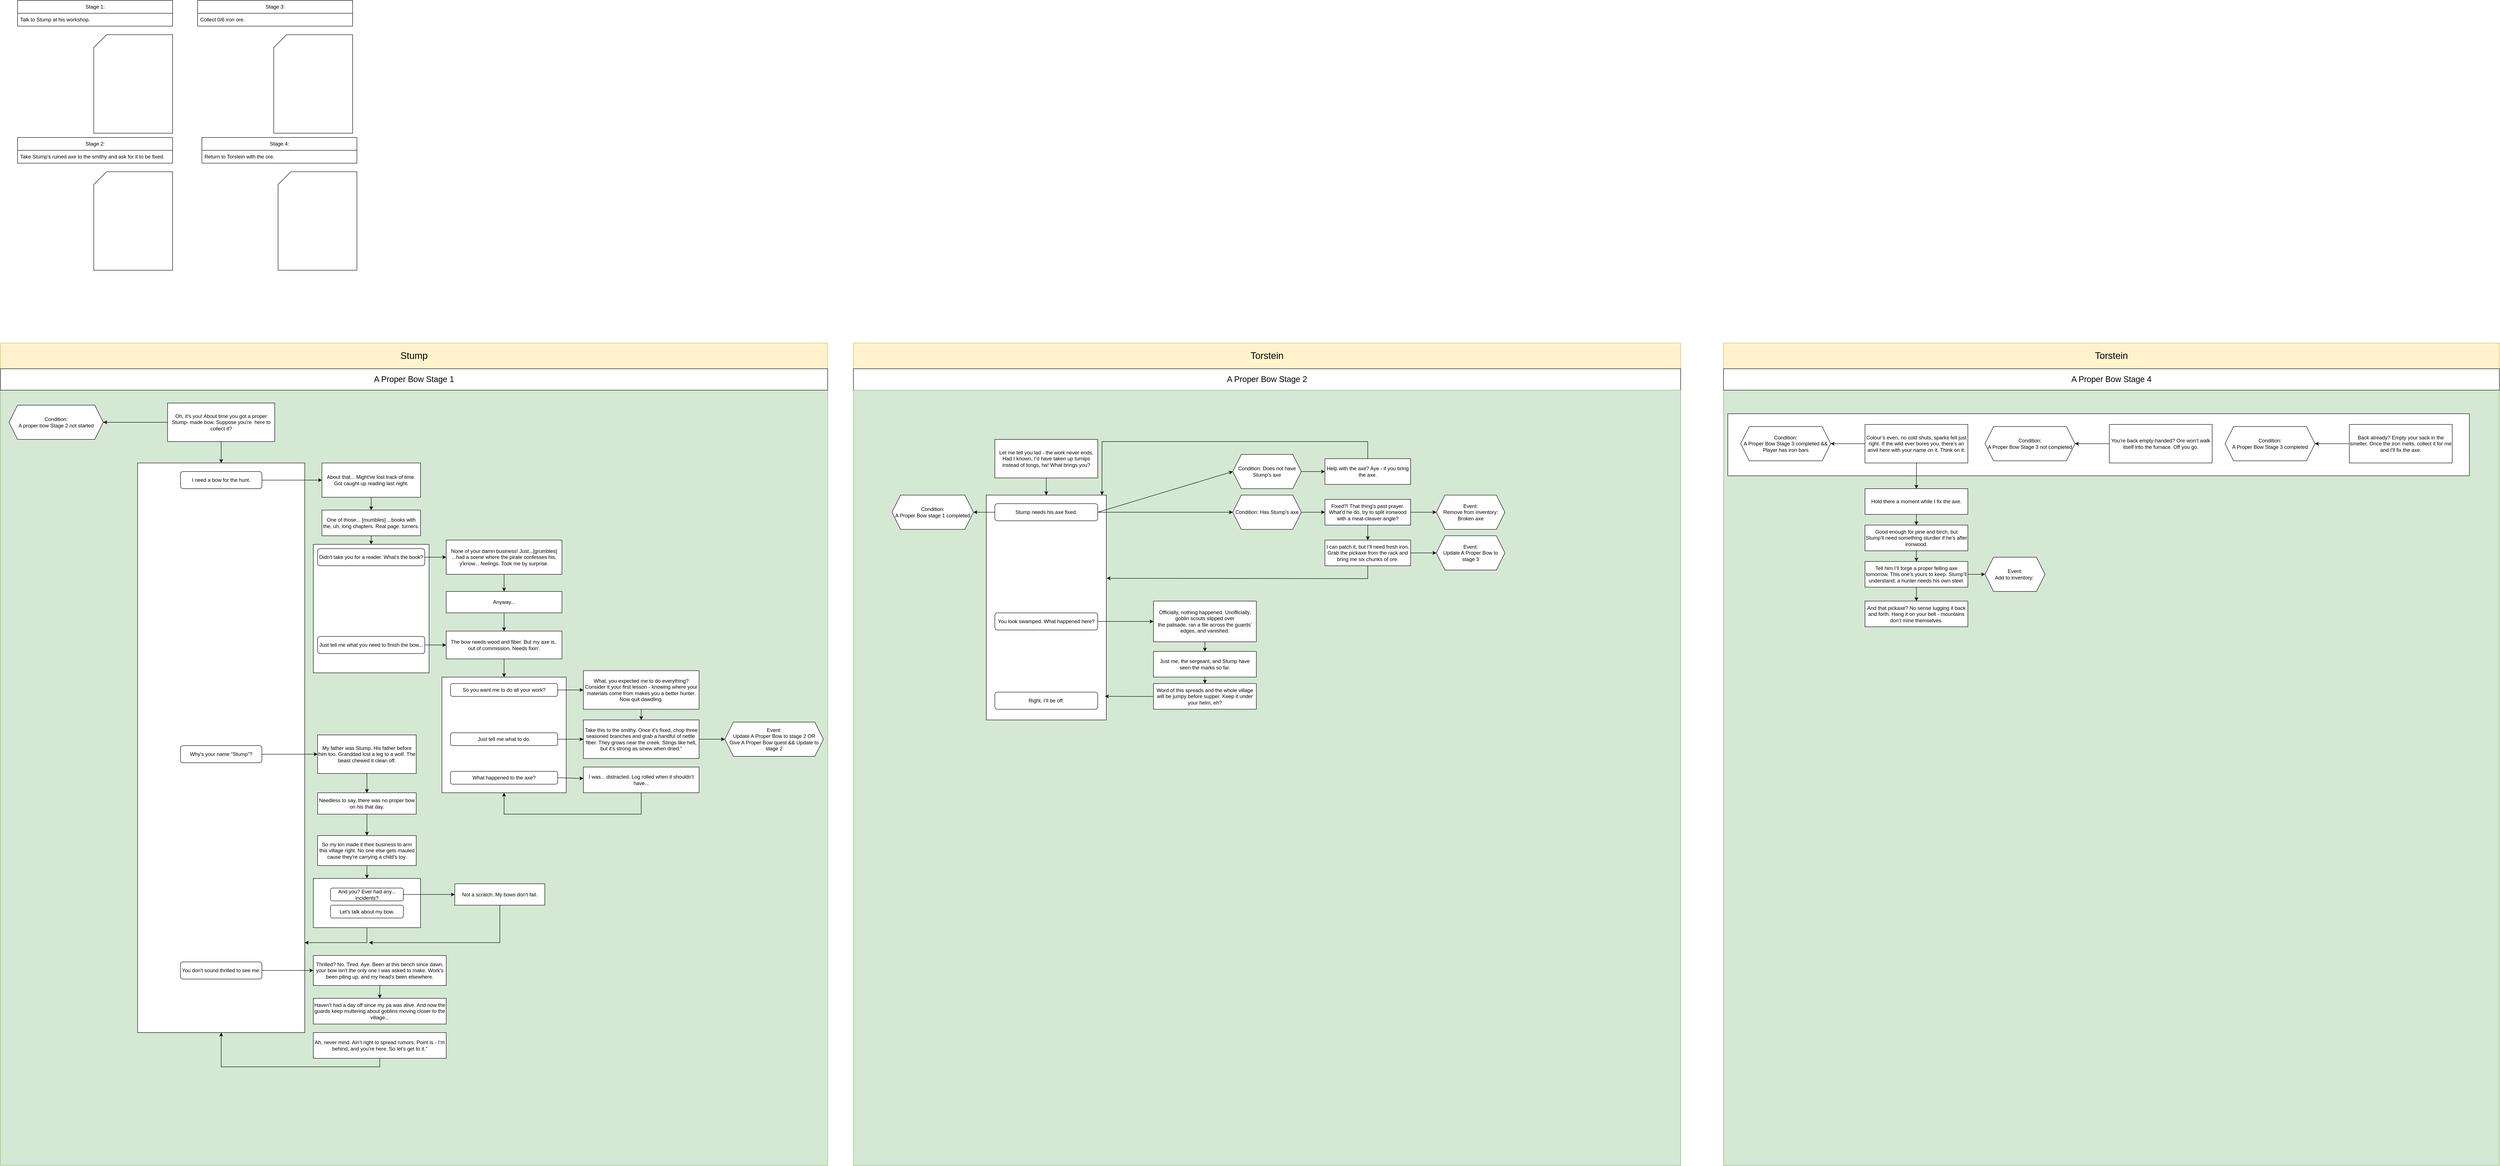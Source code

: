 <mxfile version="28.0.4">
  <diagram name="Page-1" id="BGpyeeIe_iE8LkdZI5Qv">
    <mxGraphModel dx="2887" dy="2403" grid="1" gridSize="10" guides="1" tooltips="1" connect="1" arrows="1" fold="1" page="1" pageScale="1" pageWidth="850" pageHeight="1100" math="0" shadow="0">
      <root>
        <mxCell id="0" />
        <mxCell id="1" parent="0" />
        <mxCell id="VnkiPzDCxWVtJs6Gqvt7-156" value="" style="rounded=0;whiteSpace=wrap;html=1;fillColor=#d5e8d4;strokeColor=#82b366;" vertex="1" parent="1">
          <mxGeometry x="3780" y="250" width="1810" height="1810" as="geometry" />
        </mxCell>
        <mxCell id="VnkiPzDCxWVtJs6Gqvt7-73" value="" style="rounded=0;whiteSpace=wrap;html=1;fillColor=#d5e8d4;strokeColor=#82b366;" vertex="1" parent="1">
          <mxGeometry x="-240" y="250" width="1930" height="1810" as="geometry" />
        </mxCell>
        <mxCell id="VnkiPzDCxWVtJs6Gqvt7-1" value="&lt;font style=&quot;font-size: 22px;&quot;&gt;Stump&lt;/font&gt;" style="rounded=0;whiteSpace=wrap;html=1;fillColor=#fff2cc;strokeColor=#d6b656;" vertex="1" parent="1">
          <mxGeometry x="-240" y="140" width="1930" height="60" as="geometry" />
        </mxCell>
        <mxCell id="VnkiPzDCxWVtJs6Gqvt7-2" value="Oh, it&#39;s you! About time you got a proper Stump- made bow. Suppose you&#39;re&amp;nbsp; here to collect it?" style="rounded=0;whiteSpace=wrap;html=1;" vertex="1" parent="1">
          <mxGeometry x="150" y="280" width="250" height="90" as="geometry" />
        </mxCell>
        <mxCell id="VnkiPzDCxWVtJs6Gqvt7-3" value="" style="rounded=0;whiteSpace=wrap;html=1;" vertex="1" parent="1">
          <mxGeometry x="80" y="420" width="390" height="1330" as="geometry" />
        </mxCell>
        <mxCell id="VnkiPzDCxWVtJs6Gqvt7-191" value="" style="rounded=0;whiteSpace=wrap;html=1;" vertex="1" parent="1">
          <mxGeometry x="3790" y="305" width="1730" height="145" as="geometry" />
        </mxCell>
        <mxCell id="VnkiPzDCxWVtJs6Gqvt7-4" value="" style="endArrow=classic;html=1;rounded=0;exitX=0.5;exitY=1;exitDx=0;exitDy=0;entryX=0.5;entryY=0;entryDx=0;entryDy=0;" edge="1" parent="1" source="VnkiPzDCxWVtJs6Gqvt7-2" target="VnkiPzDCxWVtJs6Gqvt7-3">
          <mxGeometry width="50" height="50" relative="1" as="geometry">
            <mxPoint x="120" y="410" as="sourcePoint" />
            <mxPoint x="170" y="360" as="targetPoint" />
          </mxGeometry>
        </mxCell>
        <mxCell id="VnkiPzDCxWVtJs6Gqvt7-6" value="I need a bow for the hunt." style="rounded=1;whiteSpace=wrap;html=1;" vertex="1" parent="1">
          <mxGeometry x="180" y="440" width="190" height="40" as="geometry" />
        </mxCell>
        <mxCell id="VnkiPzDCxWVtJs6Gqvt7-7" value="Why&#39;s your name &quot;Stump&quot;?" style="rounded=1;whiteSpace=wrap;html=1;" vertex="1" parent="1">
          <mxGeometry x="180" y="1080" width="190" height="40" as="geometry" />
        </mxCell>
        <mxCell id="VnkiPzDCxWVtJs6Gqvt7-8" value="You don&#39;t sound thrilled to see me." style="rounded=1;whiteSpace=wrap;html=1;" vertex="1" parent="1">
          <mxGeometry x="180" y="1585" width="190" height="40" as="geometry" />
        </mxCell>
        <mxCell id="VnkiPzDCxWVtJs6Gqvt7-9" value="" style="endArrow=classic;html=1;rounded=0;exitX=1;exitY=0.5;exitDx=0;exitDy=0;entryX=0;entryY=0.5;entryDx=0;entryDy=0;" edge="1" parent="1" source="VnkiPzDCxWVtJs6Gqvt7-7" target="VnkiPzDCxWVtJs6Gqvt7-10">
          <mxGeometry width="50" height="50" relative="1" as="geometry">
            <mxPoint x="380" y="1100" as="sourcePoint" />
            <mxPoint x="360" y="1275" as="targetPoint" />
          </mxGeometry>
        </mxCell>
        <mxCell id="VnkiPzDCxWVtJs6Gqvt7-10" value="My father was Stump. His father before him too. Granddad lost a leg to a wolf. The beast chewed it clean off." style="rounded=0;whiteSpace=wrap;html=1;" vertex="1" parent="1">
          <mxGeometry x="500" y="1055" width="230" height="90" as="geometry" />
        </mxCell>
        <mxCell id="VnkiPzDCxWVtJs6Gqvt7-11" value="" style="endArrow=classic;html=1;rounded=0;exitX=0.5;exitY=1;exitDx=0;exitDy=0;entryX=0.5;entryY=0;entryDx=0;entryDy=0;" edge="1" parent="1" source="VnkiPzDCxWVtJs6Gqvt7-10" target="VnkiPzDCxWVtJs6Gqvt7-12">
          <mxGeometry width="50" height="50" relative="1" as="geometry">
            <mxPoint x="475" y="1320" as="sourcePoint" />
            <mxPoint x="465" y="1200" as="targetPoint" />
          </mxGeometry>
        </mxCell>
        <mxCell id="VnkiPzDCxWVtJs6Gqvt7-12" value="Needless to say, there was no proper bow on his that day. " style="rounded=0;whiteSpace=wrap;html=1;" vertex="1" parent="1">
          <mxGeometry x="500" y="1190" width="230" height="50" as="geometry" />
        </mxCell>
        <mxCell id="VnkiPzDCxWVtJs6Gqvt7-14" value="" style="endArrow=classic;html=1;rounded=0;exitX=0.5;exitY=1;exitDx=0;exitDy=0;entryX=0.5;entryY=0;entryDx=0;entryDy=0;" edge="1" target="VnkiPzDCxWVtJs6Gqvt7-15" parent="1" source="VnkiPzDCxWVtJs6Gqvt7-12">
          <mxGeometry width="50" height="50" relative="1" as="geometry">
            <mxPoint x="465" y="1260" as="sourcePoint" />
            <mxPoint x="465" y="1305" as="targetPoint" />
          </mxGeometry>
        </mxCell>
        <mxCell id="VnkiPzDCxWVtJs6Gqvt7-15" value="So my kin made it their business to arm this village right. No one else gets mauled cause they&#39;re carrying a child&#39;s toy. " style="rounded=0;whiteSpace=wrap;html=1;" vertex="1" parent="1">
          <mxGeometry x="500" y="1290" width="230" height="70" as="geometry" />
        </mxCell>
        <mxCell id="VnkiPzDCxWVtJs6Gqvt7-16" value="" style="endArrow=classic;html=1;rounded=0;exitX=0.5;exitY=1;exitDx=0;exitDy=0;" edge="1" parent="1" source="VnkiPzDCxWVtJs6Gqvt7-15" target="VnkiPzDCxWVtJs6Gqvt7-17">
          <mxGeometry width="50" height="50" relative="1" as="geometry">
            <mxPoint x="610" y="1300" as="sourcePoint" />
            <mxPoint x="660" y="1295" as="targetPoint" />
          </mxGeometry>
        </mxCell>
        <mxCell id="VnkiPzDCxWVtJs6Gqvt7-17" value="" style="rounded=0;whiteSpace=wrap;html=1;" vertex="1" parent="1">
          <mxGeometry x="490" y="1390" width="250" height="115" as="geometry" />
        </mxCell>
        <mxCell id="VnkiPzDCxWVtJs6Gqvt7-18" value="And you? Ever had any... incidents?" style="rounded=1;whiteSpace=wrap;html=1;" vertex="1" parent="1">
          <mxGeometry x="530" y="1412.5" width="170" height="30" as="geometry" />
        </mxCell>
        <mxCell id="VnkiPzDCxWVtJs6Gqvt7-19" value="Let&#39;s talk about my bow." style="rounded=1;whiteSpace=wrap;html=1;" vertex="1" parent="1">
          <mxGeometry x="530" y="1452.5" width="170" height="30" as="geometry" />
        </mxCell>
        <mxCell id="VnkiPzDCxWVtJs6Gqvt7-21" value="" style="endArrow=classic;html=1;rounded=0;exitX=1;exitY=0.5;exitDx=0;exitDy=0;" edge="1" parent="1" source="VnkiPzDCxWVtJs6Gqvt7-18" target="VnkiPzDCxWVtJs6Gqvt7-22">
          <mxGeometry width="50" height="50" relative="1" as="geometry">
            <mxPoint x="1050" y="1290" as="sourcePoint" />
            <mxPoint x="960" y="1275" as="targetPoint" />
          </mxGeometry>
        </mxCell>
        <mxCell id="VnkiPzDCxWVtJs6Gqvt7-22" value="Not a scratch. My bows don&#39;t fail. " style="rounded=0;whiteSpace=wrap;html=1;" vertex="1" parent="1">
          <mxGeometry x="820" y="1402.5" width="210" height="50" as="geometry" />
        </mxCell>
        <mxCell id="VnkiPzDCxWVtJs6Gqvt7-23" value="" style="endArrow=classic;html=1;rounded=0;exitX=0.5;exitY=1;exitDx=0;exitDy=0;" edge="1" parent="1" source="VnkiPzDCxWVtJs6Gqvt7-22">
          <mxGeometry width="50" height="50" relative="1" as="geometry">
            <mxPoint x="1130" y="1545" as="sourcePoint" />
            <mxPoint x="620" y="1540" as="targetPoint" />
            <Array as="points">
              <mxPoint x="925" y="1540" />
            </Array>
          </mxGeometry>
        </mxCell>
        <mxCell id="VnkiPzDCxWVtJs6Gqvt7-25" value="" style="endArrow=classic;html=1;rounded=0;exitX=1;exitY=0.5;exitDx=0;exitDy=0;" edge="1" parent="1" source="VnkiPzDCxWVtJs6Gqvt7-6" target="VnkiPzDCxWVtJs6Gqvt7-27">
          <mxGeometry width="50" height="50" relative="1" as="geometry">
            <mxPoint x="640" y="420" as="sourcePoint" />
            <mxPoint x="550" y="460" as="targetPoint" />
          </mxGeometry>
        </mxCell>
        <mxCell id="VnkiPzDCxWVtJs6Gqvt7-27" value="About that... Might&#39;ve lost track of time. Got caught up reading last night." style="rounded=0;whiteSpace=wrap;html=1;" vertex="1" parent="1">
          <mxGeometry x="510" y="420" width="230" height="80" as="geometry" />
        </mxCell>
        <mxCell id="VnkiPzDCxWVtJs6Gqvt7-28" value="" style="endArrow=classic;html=1;rounded=0;exitX=0.5;exitY=1;exitDx=0;exitDy=0;" edge="1" parent="1" source="VnkiPzDCxWVtJs6Gqvt7-27" target="VnkiPzDCxWVtJs6Gqvt7-29">
          <mxGeometry width="50" height="50" relative="1" as="geometry">
            <mxPoint x="720" y="500" as="sourcePoint" />
            <mxPoint x="770" y="450" as="targetPoint" />
          </mxGeometry>
        </mxCell>
        <mxCell id="VnkiPzDCxWVtJs6Gqvt7-29" value="One of those... [mumbles] ...books with the, uh, long chapters. Real page. turners." style="rounded=0;whiteSpace=wrap;html=1;" vertex="1" parent="1">
          <mxGeometry x="510" y="530" width="230" height="60" as="geometry" />
        </mxCell>
        <mxCell id="VnkiPzDCxWVtJs6Gqvt7-31" value="" style="endArrow=classic;html=1;rounded=0;exitX=0.5;exitY=1;exitDx=0;exitDy=0;entryX=0.5;entryY=0;entryDx=0;entryDy=0;" edge="1" parent="1" source="VnkiPzDCxWVtJs6Gqvt7-29" target="VnkiPzDCxWVtJs6Gqvt7-32">
          <mxGeometry width="50" height="50" relative="1" as="geometry">
            <mxPoint x="780" y="560" as="sourcePoint" />
            <mxPoint x="625" y="630" as="targetPoint" />
          </mxGeometry>
        </mxCell>
        <mxCell id="VnkiPzDCxWVtJs6Gqvt7-32" value="" style="rounded=0;whiteSpace=wrap;html=1;" vertex="1" parent="1">
          <mxGeometry x="490" y="610" width="270" height="300" as="geometry" />
        </mxCell>
        <mxCell id="VnkiPzDCxWVtJs6Gqvt7-35" value="Didn&#39;t take you for a reader. What&#39;s the book?" style="rounded=1;whiteSpace=wrap;html=1;" vertex="1" parent="1">
          <mxGeometry x="500" y="620" width="250" height="40" as="geometry" />
        </mxCell>
        <mxCell id="VnkiPzDCxWVtJs6Gqvt7-36" value="Just tell me what you need to finish the bow..." style="rounded=1;whiteSpace=wrap;html=1;" vertex="1" parent="1">
          <mxGeometry x="500" y="825" width="250" height="40" as="geometry" />
        </mxCell>
        <mxCell id="VnkiPzDCxWVtJs6Gqvt7-38" value="Take this to the smithy. Once it’s fixed, chop three seasoned branches and grab a handful of nettle&amp;nbsp; fiber. They grows near the creek. Stings like hell, but it’s strong as sinew when dried.&quot;" style="rounded=0;whiteSpace=wrap;html=1;" vertex="1" parent="1">
          <mxGeometry x="1120" y="1020" width="270" height="90" as="geometry" />
        </mxCell>
        <mxCell id="VnkiPzDCxWVtJs6Gqvt7-39" value="What, you expected me to do everything? Consider it your first lesson - knowing where your materials come from makes you a better hunter. Now quit dawdling." style="rounded=0;whiteSpace=wrap;html=1;" vertex="1" parent="1">
          <mxGeometry x="1120" y="905" width="270" height="90" as="geometry" />
        </mxCell>
        <mxCell id="VnkiPzDCxWVtJs6Gqvt7-40" value="" style="endArrow=classic;html=1;rounded=0;exitX=1;exitY=0.5;exitDx=0;exitDy=0;" edge="1" parent="1" source="VnkiPzDCxWVtJs6Gqvt7-35" target="VnkiPzDCxWVtJs6Gqvt7-41">
          <mxGeometry width="50" height="50" relative="1" as="geometry">
            <mxPoint x="920" y="600" as="sourcePoint" />
            <mxPoint x="850" y="640" as="targetPoint" />
          </mxGeometry>
        </mxCell>
        <mxCell id="VnkiPzDCxWVtJs6Gqvt7-41" value="None of your damn business! Just...[grumbles] ...had a scene where the pirate confesses his, y&#39;know... feelings. Took me by surprise." style="rounded=0;whiteSpace=wrap;html=1;" vertex="1" parent="1">
          <mxGeometry x="800" y="600" width="270" height="80" as="geometry" />
        </mxCell>
        <mxCell id="VnkiPzDCxWVtJs6Gqvt7-42" value="" style="endArrow=classic;html=1;rounded=0;exitX=0.5;exitY=1;exitDx=0;exitDy=0;entryX=0.5;entryY=0;entryDx=0;entryDy=0;" edge="1" parent="1" source="VnkiPzDCxWVtJs6Gqvt7-41" target="VnkiPzDCxWVtJs6Gqvt7-43">
          <mxGeometry width="50" height="50" relative="1" as="geometry">
            <mxPoint x="940" y="770" as="sourcePoint" />
            <mxPoint x="920" y="720" as="targetPoint" />
          </mxGeometry>
        </mxCell>
        <mxCell id="VnkiPzDCxWVtJs6Gqvt7-43" value="Anyway..." style="rounded=0;whiteSpace=wrap;html=1;" vertex="1" parent="1">
          <mxGeometry x="800" y="720" width="270" height="50" as="geometry" />
        </mxCell>
        <mxCell id="VnkiPzDCxWVtJs6Gqvt7-46" value="" style="endArrow=classic;html=1;rounded=0;exitX=0.5;exitY=1;exitDx=0;exitDy=0;entryX=0.5;entryY=0;entryDx=0;entryDy=0;" edge="1" parent="1" source="VnkiPzDCxWVtJs6Gqvt7-43" target="VnkiPzDCxWVtJs6Gqvt7-47">
          <mxGeometry width="50" height="50" relative="1" as="geometry">
            <mxPoint x="960" y="840" as="sourcePoint" />
            <mxPoint x="935" y="800" as="targetPoint" />
          </mxGeometry>
        </mxCell>
        <mxCell id="VnkiPzDCxWVtJs6Gqvt7-47" value="The bow needs wood and fiber. But my axe is.. out of commission. Needs fixin&#39;." style="rounded=0;whiteSpace=wrap;html=1;" vertex="1" parent="1">
          <mxGeometry x="800" y="812.5" width="270" height="65" as="geometry" />
        </mxCell>
        <mxCell id="VnkiPzDCxWVtJs6Gqvt7-48" value="" style="endArrow=classic;html=1;rounded=0;exitX=1;exitY=0.5;exitDx=0;exitDy=0;entryX=0;entryY=0.5;entryDx=0;entryDy=0;" edge="1" parent="1" source="VnkiPzDCxWVtJs6Gqvt7-36" target="VnkiPzDCxWVtJs6Gqvt7-47">
          <mxGeometry width="50" height="50" relative="1" as="geometry">
            <mxPoint x="870" y="980" as="sourcePoint" />
            <mxPoint x="920" y="930" as="targetPoint" />
          </mxGeometry>
        </mxCell>
        <mxCell id="VnkiPzDCxWVtJs6Gqvt7-53" value="" style="endArrow=classic;html=1;rounded=0;exitX=0.5;exitY=1;exitDx=0;exitDy=0;entryX=0;entryY=0.5;entryDx=0;entryDy=0;" edge="1" parent="1" source="VnkiPzDCxWVtJs6Gqvt7-47" target="VnkiPzDCxWVtJs6Gqvt7-54">
          <mxGeometry width="50" height="50" relative="1" as="geometry">
            <mxPoint x="1040" y="970" as="sourcePoint" />
            <mxPoint x="935" y="920" as="targetPoint" />
          </mxGeometry>
        </mxCell>
        <mxCell id="VnkiPzDCxWVtJs6Gqvt7-54" value="" style="rounded=0;whiteSpace=wrap;html=1;direction=south;" vertex="1" parent="1">
          <mxGeometry x="790" y="920" width="290" height="270" as="geometry" />
        </mxCell>
        <mxCell id="VnkiPzDCxWVtJs6Gqvt7-55" value="What happened to the axe?" style="rounded=1;whiteSpace=wrap;html=1;" vertex="1" parent="1">
          <mxGeometry x="810" y="1140" width="250" height="30" as="geometry" />
        </mxCell>
        <mxCell id="VnkiPzDCxWVtJs6Gqvt7-57" value="" style="endArrow=classic;html=1;rounded=0;exitX=1;exitY=0.5;exitDx=0;exitDy=0;" edge="1" parent="1" source="VnkiPzDCxWVtJs6Gqvt7-55" target="VnkiPzDCxWVtJs6Gqvt7-58">
          <mxGeometry width="50" height="50" relative="1" as="geometry">
            <mxPoint x="1140" y="970" as="sourcePoint" />
            <mxPoint x="1110" y="950" as="targetPoint" />
          </mxGeometry>
        </mxCell>
        <mxCell id="VnkiPzDCxWVtJs6Gqvt7-58" value="I was... distracted. Log rolled when it shouldn&#39;t have..." style="rounded=0;whiteSpace=wrap;html=1;" vertex="1" parent="1">
          <mxGeometry x="1120" y="1130" width="270" height="60" as="geometry" />
        </mxCell>
        <mxCell id="VnkiPzDCxWVtJs6Gqvt7-59" value="So you want me to do all your work?" style="rounded=1;whiteSpace=wrap;html=1;" vertex="1" parent="1">
          <mxGeometry x="810" y="935" width="250" height="30" as="geometry" />
        </mxCell>
        <mxCell id="VnkiPzDCxWVtJs6Gqvt7-60" value="Just tell me what to do." style="rounded=1;whiteSpace=wrap;html=1;" vertex="1" parent="1">
          <mxGeometry x="810" y="1050" width="250" height="30" as="geometry" />
        </mxCell>
        <mxCell id="VnkiPzDCxWVtJs6Gqvt7-61" value="" style="endArrow=classic;html=1;rounded=0;exitX=1;exitY=0.5;exitDx=0;exitDy=0;entryX=0;entryY=0.5;entryDx=0;entryDy=0;" edge="1" parent="1" source="VnkiPzDCxWVtJs6Gqvt7-59" target="VnkiPzDCxWVtJs6Gqvt7-39">
          <mxGeometry width="50" height="50" relative="1" as="geometry">
            <mxPoint x="1190" y="950" as="sourcePoint" />
            <mxPoint x="1120" y="933.125" as="targetPoint" />
          </mxGeometry>
        </mxCell>
        <mxCell id="VnkiPzDCxWVtJs6Gqvt7-64" value="" style="endArrow=classic;html=1;rounded=0;exitX=0.5;exitY=1;exitDx=0;exitDy=0;entryX=0.5;entryY=0;entryDx=0;entryDy=0;" edge="1" parent="1" source="VnkiPzDCxWVtJs6Gqvt7-39" target="VnkiPzDCxWVtJs6Gqvt7-38">
          <mxGeometry width="50" height="50" relative="1" as="geometry">
            <mxPoint x="1440" y="1030" as="sourcePoint" />
            <mxPoint x="1490" y="980" as="targetPoint" />
          </mxGeometry>
        </mxCell>
        <mxCell id="VnkiPzDCxWVtJs6Gqvt7-65" value="" style="endArrow=classic;html=1;rounded=0;exitX=1;exitY=0.5;exitDx=0;exitDy=0;entryX=0;entryY=0.5;entryDx=0;entryDy=0;" edge="1" parent="1" source="VnkiPzDCxWVtJs6Gqvt7-60" target="VnkiPzDCxWVtJs6Gqvt7-38">
          <mxGeometry width="50" height="50" relative="1" as="geometry">
            <mxPoint x="1100" y="1170" as="sourcePoint" />
            <mxPoint x="1150" y="1120" as="targetPoint" />
          </mxGeometry>
        </mxCell>
        <mxCell id="VnkiPzDCxWVtJs6Gqvt7-66" value="" style="endArrow=classic;html=1;rounded=0;exitX=0.5;exitY=1;exitDx=0;exitDy=0;entryX=1;entryY=0.5;entryDx=0;entryDy=0;" edge="1" parent="1" source="VnkiPzDCxWVtJs6Gqvt7-58" target="VnkiPzDCxWVtJs6Gqvt7-54">
          <mxGeometry width="50" height="50" relative="1" as="geometry">
            <mxPoint x="1320" y="1270" as="sourcePoint" />
            <mxPoint x="1370" y="1220" as="targetPoint" />
            <Array as="points">
              <mxPoint x="1255" y="1240" />
              <mxPoint x="935" y="1240" />
            </Array>
          </mxGeometry>
        </mxCell>
        <mxCell id="VnkiPzDCxWVtJs6Gqvt7-67" value="" style="endArrow=classic;html=1;rounded=0;exitX=1;exitY=0.5;exitDx=0;exitDy=0;" edge="1" parent="1" source="VnkiPzDCxWVtJs6Gqvt7-8" target="VnkiPzDCxWVtJs6Gqvt7-68">
          <mxGeometry width="50" height="50" relative="1" as="geometry">
            <mxPoint x="560" y="1670" as="sourcePoint" />
            <mxPoint x="610" y="1620" as="targetPoint" />
          </mxGeometry>
        </mxCell>
        <mxCell id="VnkiPzDCxWVtJs6Gqvt7-68" value="Thrilled? No. Tired. Aye. Been at this bench since dawn, your bow isn&#39;t the only one I was asked to make. Work&#39;s been piling up, and my head&#39;s been elsewhere." style="rounded=0;whiteSpace=wrap;html=1;" vertex="1" parent="1">
          <mxGeometry x="490" y="1570" width="310" height="70" as="geometry" />
        </mxCell>
        <mxCell id="VnkiPzDCxWVtJs6Gqvt7-70" value="" style="endArrow=classic;html=1;rounded=0;exitX=0.5;exitY=1;exitDx=0;exitDy=0;" edge="1" parent="1" source="VnkiPzDCxWVtJs6Gqvt7-17">
          <mxGeometry width="50" height="50" relative="1" as="geometry">
            <mxPoint x="615" y="1505" as="sourcePoint" />
            <mxPoint x="470" y="1540" as="targetPoint" />
            <Array as="points">
              <mxPoint x="615" y="1540" />
            </Array>
          </mxGeometry>
        </mxCell>
        <mxCell id="VnkiPzDCxWVtJs6Gqvt7-71" value="" style="endArrow=classic;html=1;rounded=0;exitX=0.5;exitY=1;exitDx=0;exitDy=0;" edge="1" parent="1" source="VnkiPzDCxWVtJs6Gqvt7-68" target="VnkiPzDCxWVtJs6Gqvt7-72">
          <mxGeometry width="50" height="50" relative="1" as="geometry">
            <mxPoint x="650" y="1710" as="sourcePoint" />
            <mxPoint x="645" y="1680" as="targetPoint" />
          </mxGeometry>
        </mxCell>
        <mxCell id="VnkiPzDCxWVtJs6Gqvt7-72" value="Haven&#39;t had a day off since my pa was alive. And now the guards keep muttering about goblins moving closer to the village... " style="rounded=0;whiteSpace=wrap;html=1;" vertex="1" parent="1">
          <mxGeometry x="490" y="1670" width="310" height="60" as="geometry" />
        </mxCell>
        <mxCell id="VnkiPzDCxWVtJs6Gqvt7-74" value="" style="endArrow=classic;html=1;rounded=0;exitX=0.5;exitY=1;exitDx=0;exitDy=0;entryX=0.5;entryY=1;entryDx=0;entryDy=0;" edge="1" parent="1" source="VnkiPzDCxWVtJs6Gqvt7-75" target="VnkiPzDCxWVtJs6Gqvt7-3">
          <mxGeometry width="50" height="50" relative="1" as="geometry">
            <mxPoint x="710" y="1860" as="sourcePoint" />
            <mxPoint x="645" y="1810" as="targetPoint" />
            <Array as="points">
              <mxPoint x="645" y="1830" />
              <mxPoint x="410" y="1830" />
              <mxPoint x="275" y="1830" />
            </Array>
          </mxGeometry>
        </mxCell>
        <mxCell id="VnkiPzDCxWVtJs6Gqvt7-75" value="Ah, never mind. Ain’t right to spread rumors. Point is - I’m behind, and you’re here. So let’s get to it.&quot;" style="rounded=0;whiteSpace=wrap;html=1;" vertex="1" parent="1">
          <mxGeometry x="490" y="1750" width="310" height="60" as="geometry" />
        </mxCell>
        <mxCell id="VnkiPzDCxWVtJs6Gqvt7-76" value="" style="endArrow=classic;html=1;rounded=0;exitX=1;exitY=0.5;exitDx=0;exitDy=0;" edge="1" parent="1" source="VnkiPzDCxWVtJs6Gqvt7-38" target="VnkiPzDCxWVtJs6Gqvt7-78">
          <mxGeometry width="50" height="50" relative="1" as="geometry">
            <mxPoint x="1570" y="1070" as="sourcePoint" />
            <mxPoint x="1510" y="1065" as="targetPoint" />
          </mxGeometry>
        </mxCell>
        <mxCell id="VnkiPzDCxWVtJs6Gqvt7-78" value="Event:&lt;br&gt;Update A Proper Bow to stage 2 OR&lt;br&gt;Give A Proper Bow quest &amp;amp;&amp;amp; Update to stage 2" style="shape=hexagon;perimeter=hexagonPerimeter2;whiteSpace=wrap;html=1;fixedSize=1;" vertex="1" parent="1">
          <mxGeometry x="1450" y="1025" width="230" height="80" as="geometry" />
        </mxCell>
        <mxCell id="VnkiPzDCxWVtJs6Gqvt7-79" value="Condition: &lt;br&gt;A proper bow Stage 2 not started" style="shape=hexagon;perimeter=hexagonPerimeter2;whiteSpace=wrap;html=1;fixedSize=1;" vertex="1" parent="1">
          <mxGeometry x="-220" y="285" width="220" height="80" as="geometry" />
        </mxCell>
        <mxCell id="VnkiPzDCxWVtJs6Gqvt7-81" value="" style="endArrow=classic;html=1;rounded=0;exitX=0;exitY=0.5;exitDx=0;exitDy=0;entryX=1;entryY=0.5;entryDx=0;entryDy=0;" edge="1" parent="1" source="VnkiPzDCxWVtJs6Gqvt7-2" target="VnkiPzDCxWVtJs6Gqvt7-79">
          <mxGeometry width="50" height="50" relative="1" as="geometry">
            <mxPoint x="-60" y="530" as="sourcePoint" />
            <mxPoint x="-10" y="480" as="targetPoint" />
          </mxGeometry>
        </mxCell>
        <mxCell id="VnkiPzDCxWVtJs6Gqvt7-85" value="&lt;font style=&quot;font-size: 19px;&quot;&gt;A Proper Bow Stage 1&lt;/font&gt;" style="rounded=0;whiteSpace=wrap;html=1;" vertex="1" parent="1">
          <mxGeometry x="-240" y="200" width="1930" height="50" as="geometry" />
        </mxCell>
        <mxCell id="VnkiPzDCxWVtJs6Gqvt7-87" value="Stage 2:" style="swimlane;fontStyle=0;childLayout=stackLayout;horizontal=1;startSize=30;horizontalStack=0;resizeParent=1;resizeParentMax=0;resizeLast=0;collapsible=1;marginBottom=0;whiteSpace=wrap;html=1;" vertex="1" parent="1">
          <mxGeometry x="-200" y="-340" width="361.67" height="60" as="geometry" />
        </mxCell>
        <mxCell id="VnkiPzDCxWVtJs6Gqvt7-88" value="Take Stump&#39;s ruined axe to the smithy and ask for it to be fixed." style="text;strokeColor=none;fillColor=none;align=left;verticalAlign=middle;spacingLeft=4;spacingRight=4;overflow=hidden;points=[[0,0.5],[1,0.5]];portConstraint=eastwest;rotatable=0;whiteSpace=wrap;html=1;" vertex="1" parent="VnkiPzDCxWVtJs6Gqvt7-87">
          <mxGeometry y="30" width="361.67" height="30" as="geometry" />
        </mxCell>
        <mxCell id="VnkiPzDCxWVtJs6Gqvt7-91" value="Stage 1:" style="swimlane;fontStyle=0;childLayout=stackLayout;horizontal=1;startSize=30;horizontalStack=0;resizeParent=1;resizeParentMax=0;resizeLast=0;collapsible=1;marginBottom=0;whiteSpace=wrap;html=1;" vertex="1" parent="1">
          <mxGeometry x="-200" y="-660" width="361.67" height="60" as="geometry" />
        </mxCell>
        <mxCell id="VnkiPzDCxWVtJs6Gqvt7-92" value="Talk to Stump at his workshop." style="text;strokeColor=none;fillColor=none;align=left;verticalAlign=middle;spacingLeft=4;spacingRight=4;overflow=hidden;points=[[0,0.5],[1,0.5]];portConstraint=eastwest;rotatable=0;whiteSpace=wrap;html=1;" vertex="1" parent="VnkiPzDCxWVtJs6Gqvt7-91">
          <mxGeometry y="30" width="361.67" height="30" as="geometry" />
        </mxCell>
        <mxCell id="VnkiPzDCxWVtJs6Gqvt7-93" value="" style="shape=card;whiteSpace=wrap;html=1;" vertex="1" parent="1">
          <mxGeometry x="-22.33" y="-580" width="184" height="230" as="geometry" />
        </mxCell>
        <mxCell id="VnkiPzDCxWVtJs6Gqvt7-94" value="" style="shape=card;whiteSpace=wrap;html=1;" vertex="1" parent="1">
          <mxGeometry x="-22.33" y="-260" width="184" height="230" as="geometry" />
        </mxCell>
        <mxCell id="VnkiPzDCxWVtJs6Gqvt7-96" value="&lt;font style=&quot;font-size: 22px;&quot;&gt;Torstein&lt;/font&gt;" style="rounded=0;whiteSpace=wrap;html=1;fillColor=#fff2cc;strokeColor=#d6b656;" vertex="1" parent="1">
          <mxGeometry x="1750" y="140" width="1930" height="60" as="geometry" />
        </mxCell>
        <mxCell id="VnkiPzDCxWVtJs6Gqvt7-97" value="&lt;font style=&quot;font-size: 19px;&quot;&gt;A Proper Bow Stage 2&lt;/font&gt;" style="rounded=0;whiteSpace=wrap;html=1;" vertex="1" parent="1">
          <mxGeometry x="1750" y="200" width="1930" height="50" as="geometry" />
        </mxCell>
        <mxCell id="VnkiPzDCxWVtJs6Gqvt7-98" value="" style="rounded=0;whiteSpace=wrap;html=1;fillColor=#d5e8d4;strokeColor=#82b366;" vertex="1" parent="1">
          <mxGeometry x="1750" y="250" width="1930" height="1810" as="geometry" />
        </mxCell>
        <mxCell id="VnkiPzDCxWVtJs6Gqvt7-99" value="Let me tell you lad - the work never ends. Had I known, I’d have taken up turnips instead of tongs, ha! What brings you?" style="rounded=0;whiteSpace=wrap;html=1;" vertex="1" parent="1">
          <mxGeometry x="2080" y="365" width="240" height="90" as="geometry" />
        </mxCell>
        <mxCell id="VnkiPzDCxWVtJs6Gqvt7-100" value="" style="endArrow=classic;html=1;rounded=0;exitX=0.5;exitY=1;exitDx=0;exitDy=0;" edge="1" parent="1" source="VnkiPzDCxWVtJs6Gqvt7-99" target="VnkiPzDCxWVtJs6Gqvt7-101">
          <mxGeometry width="50" height="50" relative="1" as="geometry">
            <mxPoint x="2210" y="525" as="sourcePoint" />
            <mxPoint x="2220" y="588" as="targetPoint" />
          </mxGeometry>
        </mxCell>
        <mxCell id="VnkiPzDCxWVtJs6Gqvt7-101" value="" style="rounded=0;whiteSpace=wrap;html=1;" vertex="1" parent="1">
          <mxGeometry x="2060" y="495" width="280" height="525" as="geometry" />
        </mxCell>
        <mxCell id="VnkiPzDCxWVtJs6Gqvt7-102" value="Stump needs his axe fixed." style="rounded=1;whiteSpace=wrap;html=1;" vertex="1" parent="1">
          <mxGeometry x="2080" y="515" width="240" height="40" as="geometry" />
        </mxCell>
        <mxCell id="VnkiPzDCxWVtJs6Gqvt7-103" value="" style="endArrow=classic;html=1;rounded=0;exitX=1;exitY=0.5;exitDx=0;exitDy=0;entryX=0;entryY=0.5;entryDx=0;entryDy=0;" edge="1" parent="1" source="VnkiPzDCxWVtJs6Gqvt7-102" target="VnkiPzDCxWVtJs6Gqvt7-110">
          <mxGeometry width="50" height="50" relative="1" as="geometry">
            <mxPoint x="2410" y="565" as="sourcePoint" />
            <mxPoint x="2410" y="535" as="targetPoint" />
          </mxGeometry>
        </mxCell>
        <mxCell id="VnkiPzDCxWVtJs6Gqvt7-105" value="You look swamped. What happened here?" style="rounded=1;whiteSpace=wrap;html=1;" vertex="1" parent="1">
          <mxGeometry x="2080" y="770" width="240" height="40" as="geometry" />
        </mxCell>
        <mxCell id="VnkiPzDCxWVtJs6Gqvt7-106" value="" style="endArrow=classic;html=1;rounded=0;exitX=0;exitY=0.5;exitDx=0;exitDy=0;entryX=1;entryY=0.5;entryDx=0;entryDy=0;" edge="1" parent="1" source="VnkiPzDCxWVtJs6Gqvt7-102" target="VnkiPzDCxWVtJs6Gqvt7-107">
          <mxGeometry width="50" height="50" relative="1" as="geometry">
            <mxPoint x="1960" y="505" as="sourcePoint" />
            <mxPoint x="2010" y="455" as="targetPoint" />
          </mxGeometry>
        </mxCell>
        <mxCell id="VnkiPzDCxWVtJs6Gqvt7-107" value="Condition:&lt;br&gt;A Proper Bow stage 1 completed" style="shape=hexagon;perimeter=hexagonPerimeter2;whiteSpace=wrap;html=1;fixedSize=1;" vertex="1" parent="1">
          <mxGeometry x="1840" y="495" width="190" height="80" as="geometry" />
        </mxCell>
        <mxCell id="VnkiPzDCxWVtJs6Gqvt7-110" value="Condition: Has Stump&#39;s axe " style="shape=hexagon;perimeter=hexagonPerimeter2;whiteSpace=wrap;html=1;fixedSize=1;" vertex="1" parent="1">
          <mxGeometry x="2635" y="495" width="160" height="80" as="geometry" />
        </mxCell>
        <mxCell id="VnkiPzDCxWVtJs6Gqvt7-111" value="Condition: Does not have Stump&#39;s axe" style="shape=hexagon;perimeter=hexagonPerimeter2;whiteSpace=wrap;html=1;fixedSize=1;" vertex="1" parent="1">
          <mxGeometry x="2635" y="400" width="160" height="80" as="geometry" />
        </mxCell>
        <mxCell id="VnkiPzDCxWVtJs6Gqvt7-112" value="" style="endArrow=classic;html=1;rounded=0;exitX=1;exitY=0.5;exitDx=0;exitDy=0;entryX=0;entryY=0.5;entryDx=0;entryDy=0;" edge="1" parent="1" source="VnkiPzDCxWVtJs6Gqvt7-102" target="VnkiPzDCxWVtJs6Gqvt7-111">
          <mxGeometry width="50" height="50" relative="1" as="geometry">
            <mxPoint x="2420" y="620" as="sourcePoint" />
            <mxPoint x="2470" y="570" as="targetPoint" />
          </mxGeometry>
        </mxCell>
        <mxCell id="VnkiPzDCxWVtJs6Gqvt7-113" value="" style="endArrow=classic;html=1;rounded=0;exitX=1;exitY=0.5;exitDx=0;exitDy=0;" edge="1" parent="1" source="VnkiPzDCxWVtJs6Gqvt7-111" target="VnkiPzDCxWVtJs6Gqvt7-114">
          <mxGeometry width="50" height="50" relative="1" as="geometry">
            <mxPoint x="2850" y="440" as="sourcePoint" />
            <mxPoint x="2900" y="390" as="targetPoint" />
          </mxGeometry>
        </mxCell>
        <mxCell id="VnkiPzDCxWVtJs6Gqvt7-114" value="Help with the axe? Aye - if you bring the axe. " style="rounded=0;whiteSpace=wrap;html=1;" vertex="1" parent="1">
          <mxGeometry x="2850" y="410" width="200" height="60" as="geometry" />
        </mxCell>
        <mxCell id="VnkiPzDCxWVtJs6Gqvt7-115" value="" style="endArrow=classic;html=1;rounded=0;exitX=1;exitY=0.5;exitDx=0;exitDy=0;entryX=0;entryY=0.5;entryDx=0;entryDy=0;" edge="1" parent="1" source="VnkiPzDCxWVtJs6Gqvt7-110" target="VnkiPzDCxWVtJs6Gqvt7-118">
          <mxGeometry width="50" height="50" relative="1" as="geometry">
            <mxPoint x="2860" y="610" as="sourcePoint" />
            <mxPoint x="2850" y="535" as="targetPoint" />
          </mxGeometry>
        </mxCell>
        <mxCell id="VnkiPzDCxWVtJs6Gqvt7-118" value="Fixed?! That thing&#39;s past prayer. What’d he do, try to split ironwood with a meat-cleaver angle?" style="rounded=0;whiteSpace=wrap;html=1;" vertex="1" parent="1">
          <mxGeometry x="2850" y="505" width="200" height="60" as="geometry" />
        </mxCell>
        <mxCell id="VnkiPzDCxWVtJs6Gqvt7-119" value="" style="endArrow=classic;html=1;rounded=0;exitX=0.5;exitY=1;exitDx=0;exitDy=0;entryX=0.5;entryY=0;entryDx=0;entryDy=0;" edge="1" parent="1" source="VnkiPzDCxWVtJs6Gqvt7-118" target="VnkiPzDCxWVtJs6Gqvt7-124">
          <mxGeometry width="50" height="50" relative="1" as="geometry">
            <mxPoint x="2960" y="635" as="sourcePoint" />
            <mxPoint x="2950" y="595" as="targetPoint" />
          </mxGeometry>
        </mxCell>
        <mxCell id="VnkiPzDCxWVtJs6Gqvt7-124" value="I can patch it, but I’ll need fresh iron. Grab the pickaxe from the rack and bring me six chunks of ore." style="rounded=0;whiteSpace=wrap;html=1;" vertex="1" parent="1">
          <mxGeometry x="2850" y="600" width="200" height="60" as="geometry" />
        </mxCell>
        <mxCell id="VnkiPzDCxWVtJs6Gqvt7-129" value="" style="endArrow=classic;html=1;rounded=0;exitX=1;exitY=0.5;exitDx=0;exitDy=0;" edge="1" parent="1" source="VnkiPzDCxWVtJs6Gqvt7-118" target="VnkiPzDCxWVtJs6Gqvt7-130">
          <mxGeometry width="50" height="50" relative="1" as="geometry">
            <mxPoint x="3070" y="560" as="sourcePoint" />
            <mxPoint x="3120" y="510" as="targetPoint" />
          </mxGeometry>
        </mxCell>
        <mxCell id="VnkiPzDCxWVtJs6Gqvt7-130" value="Event:&lt;br&gt;Remove from inventory: Broken axe" style="shape=hexagon;perimeter=hexagonPerimeter2;whiteSpace=wrap;html=1;fixedSize=1;" vertex="1" parent="1">
          <mxGeometry x="3110" y="495" width="160" height="80" as="geometry" />
        </mxCell>
        <mxCell id="VnkiPzDCxWVtJs6Gqvt7-131" value="" style="endArrow=classic;html=1;rounded=0;exitX=1;exitY=0.5;exitDx=0;exitDy=0;" edge="1" parent="1" source="VnkiPzDCxWVtJs6Gqvt7-124" target="VnkiPzDCxWVtJs6Gqvt7-132">
          <mxGeometry width="50" height="50" relative="1" as="geometry">
            <mxPoint x="3160" y="660" as="sourcePoint" />
            <mxPoint x="3112" y="626" as="targetPoint" />
          </mxGeometry>
        </mxCell>
        <mxCell id="VnkiPzDCxWVtJs6Gqvt7-132" value="Event:&lt;br&gt;Update A Proper Bow to stage 3" style="shape=hexagon;perimeter=hexagonPerimeter2;whiteSpace=wrap;html=1;fixedSize=1;" vertex="1" parent="1">
          <mxGeometry x="3110" y="590" width="160" height="80" as="geometry" />
        </mxCell>
        <mxCell id="VnkiPzDCxWVtJs6Gqvt7-135" value="" style="shape=card;whiteSpace=wrap;html=1;" vertex="1" parent="1">
          <mxGeometry x="397.67" y="-580" width="184" height="230" as="geometry" />
        </mxCell>
        <mxCell id="VnkiPzDCxWVtJs6Gqvt7-137" value="Stage 3:" style="swimlane;fontStyle=0;childLayout=stackLayout;horizontal=1;startSize=30;horizontalStack=0;resizeParent=1;resizeParentMax=0;resizeLast=0;collapsible=1;marginBottom=0;whiteSpace=wrap;html=1;" vertex="1" parent="1">
          <mxGeometry x="220" y="-660" width="361.67" height="60" as="geometry" />
        </mxCell>
        <mxCell id="VnkiPzDCxWVtJs6Gqvt7-138" value="Collect 0/6 iron ore." style="text;strokeColor=none;fillColor=none;align=left;verticalAlign=middle;spacingLeft=4;spacingRight=4;overflow=hidden;points=[[0,0.5],[1,0.5]];portConstraint=eastwest;rotatable=0;whiteSpace=wrap;html=1;" vertex="1" parent="VnkiPzDCxWVtJs6Gqvt7-137">
          <mxGeometry y="30" width="361.67" height="30" as="geometry" />
        </mxCell>
        <mxCell id="VnkiPzDCxWVtJs6Gqvt7-141" value="" style="endArrow=classic;html=1;rounded=0;exitX=0.5;exitY=1;exitDx=0;exitDy=0;entryX=1.003;entryY=0.37;entryDx=0;entryDy=0;entryPerimeter=0;" edge="1" parent="1" source="VnkiPzDCxWVtJs6Gqvt7-124" target="VnkiPzDCxWVtJs6Gqvt7-101">
          <mxGeometry width="50" height="50" relative="1" as="geometry">
            <mxPoint x="2610" y="700" as="sourcePoint" />
            <mxPoint x="2370" y="690" as="targetPoint" />
            <Array as="points">
              <mxPoint x="2950" y="690" />
            </Array>
          </mxGeometry>
        </mxCell>
        <mxCell id="VnkiPzDCxWVtJs6Gqvt7-143" value="Right, I’ll be off." style="rounded=1;whiteSpace=wrap;html=1;" vertex="1" parent="1">
          <mxGeometry x="2080" y="955" width="240" height="40" as="geometry" />
        </mxCell>
        <mxCell id="VnkiPzDCxWVtJs6Gqvt7-154" value="&lt;font style=&quot;font-size: 22px;&quot;&gt;Torstein&lt;/font&gt;" style="rounded=0;whiteSpace=wrap;html=1;fillColor=#fff2cc;strokeColor=#d6b656;" vertex="1" parent="1">
          <mxGeometry x="3780" y="140" width="1810" height="60" as="geometry" />
        </mxCell>
        <mxCell id="VnkiPzDCxWVtJs6Gqvt7-155" value="&lt;font style=&quot;font-size: 19px;&quot;&gt;A Proper Bow Stage 4&lt;/font&gt;" style="rounded=0;whiteSpace=wrap;html=1;" vertex="1" parent="1">
          <mxGeometry x="3780" y="200" width="1810" height="50" as="geometry" />
        </mxCell>
        <mxCell id="VnkiPzDCxWVtJs6Gqvt7-157" value="Back already? Empty your sack in the smelter. Once the iron melts, collect it for me and I&#39;ll fix the axe." style="rounded=0;whiteSpace=wrap;html=1;" vertex="1" parent="1">
          <mxGeometry x="5240" y="330" width="240" height="90" as="geometry" />
        </mxCell>
        <mxCell id="VnkiPzDCxWVtJs6Gqvt7-171" value="Stage 4:" style="swimlane;fontStyle=0;childLayout=stackLayout;horizontal=1;startSize=30;horizontalStack=0;resizeParent=1;resizeParentMax=0;resizeLast=0;collapsible=1;marginBottom=0;whiteSpace=wrap;html=1;" vertex="1" parent="1">
          <mxGeometry x="230" y="-340" width="361.67" height="60" as="geometry" />
        </mxCell>
        <mxCell id="VnkiPzDCxWVtJs6Gqvt7-172" value="Return to Torstein with the ore." style="text;strokeColor=none;fillColor=none;align=left;verticalAlign=middle;spacingLeft=4;spacingRight=4;overflow=hidden;points=[[0,0.5],[1,0.5]];portConstraint=eastwest;rotatable=0;whiteSpace=wrap;html=1;" vertex="1" parent="VnkiPzDCxWVtJs6Gqvt7-171">
          <mxGeometry y="30" width="361.67" height="30" as="geometry" />
        </mxCell>
        <mxCell id="VnkiPzDCxWVtJs6Gqvt7-173" value="" style="shape=card;whiteSpace=wrap;html=1;" vertex="1" parent="1">
          <mxGeometry x="407.67" y="-260" width="184" height="230" as="geometry" />
        </mxCell>
        <mxCell id="VnkiPzDCxWVtJs6Gqvt7-174" value="Condition:&lt;br&gt;A Proper Bow Stage 3 completed" style="shape=hexagon;perimeter=hexagonPerimeter2;whiteSpace=wrap;html=1;fixedSize=1;" vertex="1" parent="1">
          <mxGeometry x="4950" y="335" width="210" height="80" as="geometry" />
        </mxCell>
        <mxCell id="VnkiPzDCxWVtJs6Gqvt7-175" value="" style="endArrow=classic;html=1;rounded=0;entryX=1;entryY=0.5;entryDx=0;entryDy=0;exitX=0;exitY=0.5;exitDx=0;exitDy=0;" edge="1" parent="1" source="VnkiPzDCxWVtJs6Gqvt7-157" target="VnkiPzDCxWVtJs6Gqvt7-174">
          <mxGeometry width="50" height="50" relative="1" as="geometry">
            <mxPoint x="5060" y="555" as="sourcePoint" />
            <mxPoint x="5110" y="505" as="targetPoint" />
          </mxGeometry>
        </mxCell>
        <mxCell id="VnkiPzDCxWVtJs6Gqvt7-176" value="Condition:&lt;br&gt;A Proper Bow Stage 3 not completed" style="shape=hexagon;perimeter=hexagonPerimeter2;whiteSpace=wrap;html=1;fixedSize=1;" vertex="1" parent="1">
          <mxGeometry x="4390" y="335" width="210" height="80" as="geometry" />
        </mxCell>
        <mxCell id="VnkiPzDCxWVtJs6Gqvt7-177" value="" style="endArrow=classic;html=1;rounded=0;entryX=1;entryY=0.5;entryDx=0;entryDy=0;exitX=0;exitY=0.5;exitDx=0;exitDy=0;" edge="1" source="VnkiPzDCxWVtJs6Gqvt7-178" target="VnkiPzDCxWVtJs6Gqvt7-176" parent="1">
          <mxGeometry width="50" height="50" relative="1" as="geometry">
            <mxPoint x="4500" y="555" as="sourcePoint" />
            <mxPoint x="4550" y="505" as="targetPoint" />
          </mxGeometry>
        </mxCell>
        <mxCell id="VnkiPzDCxWVtJs6Gqvt7-178" value="You’re back empty-handed? Ore won’t walk itself into the furnace. Off you go. " style="rounded=0;whiteSpace=wrap;html=1;" vertex="1" parent="1">
          <mxGeometry x="4680" y="330" width="240" height="90" as="geometry" />
        </mxCell>
        <mxCell id="VnkiPzDCxWVtJs6Gqvt7-180" value="" style="endArrow=classic;html=1;rounded=0;exitX=0.5;exitY=0;exitDx=0;exitDy=0;entryX=1;entryY=0;entryDx=0;entryDy=0;" edge="1" parent="1" source="VnkiPzDCxWVtJs6Gqvt7-114">
          <mxGeometry width="50" height="50" relative="1" as="geometry">
            <mxPoint x="2940" y="410" as="sourcePoint" />
            <mxPoint x="2330" y="495" as="targetPoint" />
            <Array as="points">
              <mxPoint x="2950" y="370" />
              <mxPoint x="2330" y="370" />
            </Array>
          </mxGeometry>
        </mxCell>
        <mxCell id="VnkiPzDCxWVtJs6Gqvt7-181" value="" style="endArrow=classic;html=1;rounded=0;exitX=1;exitY=0.5;exitDx=0;exitDy=0;" edge="1" parent="1" source="VnkiPzDCxWVtJs6Gqvt7-105" target="VnkiPzDCxWVtJs6Gqvt7-182">
          <mxGeometry width="50" height="50" relative="1" as="geometry">
            <mxPoint x="2470" y="820" as="sourcePoint" />
            <mxPoint x="2510" y="790" as="targetPoint" />
          </mxGeometry>
        </mxCell>
        <mxCell id="VnkiPzDCxWVtJs6Gqvt7-182" value="Officially, nothing happened. Unofficially, goblin scouts slipped over &lt;br&gt;the palisade, ran a file across the guards’ edges, and vanished." style="rounded=0;whiteSpace=wrap;html=1;" vertex="1" parent="1">
          <mxGeometry x="2450" y="742.5" width="240" height="95" as="geometry" />
        </mxCell>
        <mxCell id="VnkiPzDCxWVtJs6Gqvt7-183" value="" style="endArrow=classic;html=1;rounded=0;exitX=0.5;exitY=1;exitDx=0;exitDy=0;" edge="1" parent="1" source="VnkiPzDCxWVtJs6Gqvt7-182" target="VnkiPzDCxWVtJs6Gqvt7-184">
          <mxGeometry width="50" height="50" relative="1" as="geometry">
            <mxPoint x="2620" y="890" as="sourcePoint" />
            <mxPoint x="2670" y="840" as="targetPoint" />
          </mxGeometry>
        </mxCell>
        <mxCell id="VnkiPzDCxWVtJs6Gqvt7-184" value="Just me, the sergeant, and Stump have seen the marks so far." style="rounded=0;whiteSpace=wrap;html=1;" vertex="1" parent="1">
          <mxGeometry x="2450" y="860" width="240" height="60" as="geometry" />
        </mxCell>
        <mxCell id="VnkiPzDCxWVtJs6Gqvt7-185" value="" style="endArrow=classic;html=1;rounded=0;exitX=0.5;exitY=1;exitDx=0;exitDy=0;" edge="1" parent="1" source="VnkiPzDCxWVtJs6Gqvt7-184" target="VnkiPzDCxWVtJs6Gqvt7-186">
          <mxGeometry width="50" height="50" relative="1" as="geometry">
            <mxPoint x="2680" y="950" as="sourcePoint" />
            <mxPoint x="2586" y="1003" as="targetPoint" />
          </mxGeometry>
        </mxCell>
        <mxCell id="VnkiPzDCxWVtJs6Gqvt7-186" value="Word of this spreads and the whole village will be jumpy before supper. Keep it under your helm, eh?" style="rounded=0;whiteSpace=wrap;html=1;" vertex="1" parent="1">
          <mxGeometry x="2450" y="935" width="240" height="60" as="geometry" />
        </mxCell>
        <mxCell id="VnkiPzDCxWVtJs6Gqvt7-187" value="" style="endArrow=classic;html=1;rounded=0;exitX=0;exitY=0.5;exitDx=0;exitDy=0;entryX=0.989;entryY=0.895;entryDx=0;entryDy=0;entryPerimeter=0;" edge="1" parent="1" source="VnkiPzDCxWVtJs6Gqvt7-186" target="VnkiPzDCxWVtJs6Gqvt7-101">
          <mxGeometry width="50" height="50" relative="1" as="geometry">
            <mxPoint x="2380" y="890" as="sourcePoint" />
            <mxPoint x="2430" y="840" as="targetPoint" />
          </mxGeometry>
        </mxCell>
        <mxCell id="VnkiPzDCxWVtJs6Gqvt7-188" value="Condition:&lt;br&gt;A Proper Bow Stage 3 completed &amp;amp;&amp;amp; Player has iron bars" style="shape=hexagon;perimeter=hexagonPerimeter2;whiteSpace=wrap;html=1;fixedSize=1;" vertex="1" parent="1">
          <mxGeometry x="3820" y="335" width="210" height="80" as="geometry" />
        </mxCell>
        <mxCell id="VnkiPzDCxWVtJs6Gqvt7-189" value="" style="endArrow=classic;html=1;rounded=0;entryX=1;entryY=0.5;entryDx=0;entryDy=0;exitX=0;exitY=0.5;exitDx=0;exitDy=0;" edge="1" source="VnkiPzDCxWVtJs6Gqvt7-190" target="VnkiPzDCxWVtJs6Gqvt7-188" parent="1">
          <mxGeometry width="50" height="50" relative="1" as="geometry">
            <mxPoint x="3930" y="555" as="sourcePoint" />
            <mxPoint x="3980" y="505" as="targetPoint" />
          </mxGeometry>
        </mxCell>
        <mxCell id="VnkiPzDCxWVtJs6Gqvt7-190" value="Colour’s even, no cold shuts, sparks fell just right. If the wild ever bores you, there’s an anvil here with your name on it. Think on it." style="rounded=0;whiteSpace=wrap;html=1;" vertex="1" parent="1">
          <mxGeometry x="4110" y="330" width="240" height="90" as="geometry" />
        </mxCell>
        <mxCell id="VnkiPzDCxWVtJs6Gqvt7-192" value="" style="endArrow=classic;html=1;rounded=0;exitX=0.5;exitY=1;exitDx=0;exitDy=0;" edge="1" parent="1" source="VnkiPzDCxWVtJs6Gqvt7-190" target="VnkiPzDCxWVtJs6Gqvt7-193">
          <mxGeometry width="50" height="50" relative="1" as="geometry">
            <mxPoint x="4220" y="590" as="sourcePoint" />
            <mxPoint x="4270" y="540" as="targetPoint" />
          </mxGeometry>
        </mxCell>
        <mxCell id="VnkiPzDCxWVtJs6Gqvt7-193" value="Hold there a moment while I fix the axe." style="rounded=0;whiteSpace=wrap;html=1;" vertex="1" parent="1">
          <mxGeometry x="4110" y="480" width="240" height="60" as="geometry" />
        </mxCell>
        <mxCell id="VnkiPzDCxWVtJs6Gqvt7-194" value="" style="endArrow=classic;html=1;rounded=0;exitX=0.5;exitY=1;exitDx=0;exitDy=0;" edge="1" parent="1" source="VnkiPzDCxWVtJs6Gqvt7-193" target="VnkiPzDCxWVtJs6Gqvt7-195">
          <mxGeometry width="50" height="50" relative="1" as="geometry">
            <mxPoint x="4380" y="610" as="sourcePoint" />
            <mxPoint x="4430" y="560" as="targetPoint" />
          </mxGeometry>
        </mxCell>
        <mxCell id="VnkiPzDCxWVtJs6Gqvt7-195" value="Good enough for pine and birch, but Stump’ll need something sturdier if he’s after ironwood." style="rounded=0;whiteSpace=wrap;html=1;" vertex="1" parent="1">
          <mxGeometry x="4110" y="565" width="240" height="60" as="geometry" />
        </mxCell>
        <mxCell id="VnkiPzDCxWVtJs6Gqvt7-196" value="" style="endArrow=classic;html=1;rounded=0;exitX=0.5;exitY=1;exitDx=0;exitDy=0;entryX=0.5;entryY=0;entryDx=0;entryDy=0;" edge="1" parent="1" source="VnkiPzDCxWVtJs6Gqvt7-195" target="VnkiPzDCxWVtJs6Gqvt7-197">
          <mxGeometry width="50" height="50" relative="1" as="geometry">
            <mxPoint x="4320" y="710" as="sourcePoint" />
            <mxPoint x="4370" y="660" as="targetPoint" />
          </mxGeometry>
        </mxCell>
        <mxCell id="VnkiPzDCxWVtJs6Gqvt7-197" value="Tell him I’ll forge a proper felling axe tomorrow. This one’s yours to keep. Stump’ll understand; a hunter needs his own steel." style="rounded=0;whiteSpace=wrap;html=1;" vertex="1" parent="1">
          <mxGeometry x="4110" y="650" width="240" height="60" as="geometry" />
        </mxCell>
        <mxCell id="VnkiPzDCxWVtJs6Gqvt7-198" value="" style="endArrow=classic;html=1;rounded=0;exitX=0.5;exitY=1;exitDx=0;exitDy=0;" edge="1" parent="1" source="VnkiPzDCxWVtJs6Gqvt7-197" target="VnkiPzDCxWVtJs6Gqvt7-199">
          <mxGeometry width="50" height="50" relative="1" as="geometry">
            <mxPoint x="4280" y="790" as="sourcePoint" />
            <mxPoint x="4330" y="740" as="targetPoint" />
          </mxGeometry>
        </mxCell>
        <mxCell id="VnkiPzDCxWVtJs6Gqvt7-199" value="And that pickaxe? No sense lugging it back and forth. Hang it on your belt - mountains don’t mine themselves." style="rounded=0;whiteSpace=wrap;html=1;" vertex="1" parent="1">
          <mxGeometry x="4110" y="742.5" width="240" height="60" as="geometry" />
        </mxCell>
        <mxCell id="VnkiPzDCxWVtJs6Gqvt7-200" value="" style="endArrow=classic;html=1;rounded=0;exitX=1;exitY=0.5;exitDx=0;exitDy=0;" edge="1" parent="1" source="VnkiPzDCxWVtJs6Gqvt7-197" target="VnkiPzDCxWVtJs6Gqvt7-201">
          <mxGeometry width="50" height="50" relative="1" as="geometry">
            <mxPoint x="4410" y="680" as="sourcePoint" />
            <mxPoint x="4416" y="680" as="targetPoint" />
          </mxGeometry>
        </mxCell>
        <mxCell id="VnkiPzDCxWVtJs6Gqvt7-201" value="Event:&lt;br&gt;Add to inventory:&amp;nbsp; " style="shape=hexagon;perimeter=hexagonPerimeter2;whiteSpace=wrap;html=1;fixedSize=1;" vertex="1" parent="1">
          <mxGeometry x="4390" y="640" width="140" height="80" as="geometry" />
        </mxCell>
      </root>
    </mxGraphModel>
  </diagram>
</mxfile>
